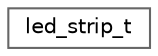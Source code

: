 digraph "Graphical Class Hierarchy"
{
 // LATEX_PDF_SIZE
  bgcolor="transparent";
  edge [fontname=Helvetica,fontsize=10,labelfontname=Helvetica,labelfontsize=10];
  node [fontname=Helvetica,fontsize=10,shape=box,height=0.2,width=0.4];
  rankdir="LR";
  Node0 [id="Node000000",label="led_strip_t",height=0.2,width=0.4,color="grey40", fillcolor="white", style="filled",URL="$d9/dcc/led__strip__interface_8h.html#d5/dc0/structled__strip__t",tooltip="LED strip interface definition."];
}
